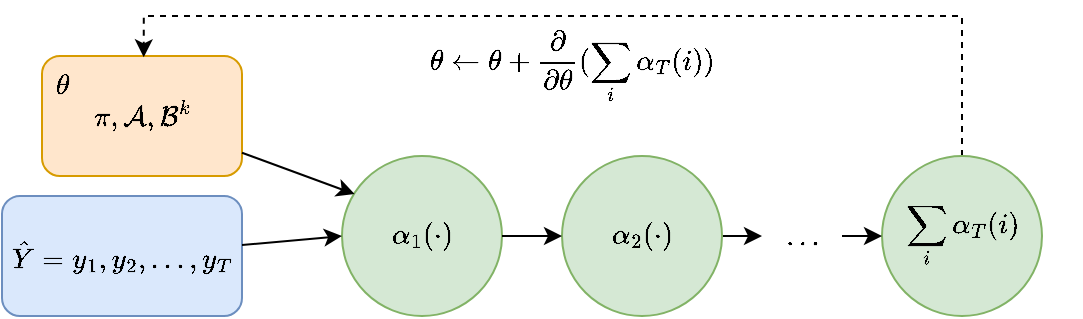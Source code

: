 <mxfile version="22.1.7" type="device">
  <diagram name="Page-1" id="IrJ21_NV24gKu_0WiAIu">
    <mxGraphModel dx="668" dy="385" grid="1" gridSize="10" guides="1" tooltips="1" connect="1" arrows="1" fold="1" page="1" pageScale="1" pageWidth="850" pageHeight="1100" math="1" shadow="0">
      <root>
        <mxCell id="0" />
        <mxCell id="1" parent="0" />
        <mxCell id="Z90WIjOxW-_t78PeYW7R-2" value="$$\pi, \mathcal A, \mathcal B^k$$" style="rounded=1;whiteSpace=wrap;html=1;fillColor=#ffe6cc;strokeColor=#d79b00;" vertex="1" parent="1">
          <mxGeometry x="40" y="310" width="100" height="60" as="geometry" />
        </mxCell>
        <mxCell id="Z90WIjOxW-_t78PeYW7R-3" value="$$\theta$$" style="text;html=1;strokeColor=none;fillColor=none;align=center;verticalAlign=middle;whiteSpace=wrap;rounded=0;" vertex="1" parent="1">
          <mxGeometry x="20" y="310" width="60" height="30" as="geometry" />
        </mxCell>
        <mxCell id="Z90WIjOxW-_t78PeYW7R-6" value="$$\hat Y = y_1, y_2, \dots, y_T$$" style="rounded=1;whiteSpace=wrap;html=1;fillColor=#dae8fc;strokeColor=#6c8ebf;" vertex="1" parent="1">
          <mxGeometry x="20" y="380" width="120" height="60" as="geometry" />
        </mxCell>
        <mxCell id="Z90WIjOxW-_t78PeYW7R-7" value="$$\alpha_1(\cdot)$$" style="ellipse;whiteSpace=wrap;html=1;aspect=fixed;fillColor=#d5e8d4;strokeColor=#82b366;" vertex="1" parent="1">
          <mxGeometry x="190" y="360" width="80" height="80" as="geometry" />
        </mxCell>
        <mxCell id="Z90WIjOxW-_t78PeYW7R-8" style="edgeStyle=none;rounded=0;orthogonalLoop=1;jettySize=auto;html=1;entryX=0.079;entryY=0.238;entryDx=0;entryDy=0;entryPerimeter=0;" edge="1" parent="1" source="Z90WIjOxW-_t78PeYW7R-2" target="Z90WIjOxW-_t78PeYW7R-7">
          <mxGeometry relative="1" as="geometry" />
        </mxCell>
        <mxCell id="Z90WIjOxW-_t78PeYW7R-9" style="edgeStyle=none;rounded=0;orthogonalLoop=1;jettySize=auto;html=1;entryX=0;entryY=0.5;entryDx=0;entryDy=0;" edge="1" parent="1" source="Z90WIjOxW-_t78PeYW7R-6" target="Z90WIjOxW-_t78PeYW7R-7">
          <mxGeometry relative="1" as="geometry" />
        </mxCell>
        <mxCell id="Z90WIjOxW-_t78PeYW7R-12" style="edgeStyle=none;rounded=0;orthogonalLoop=1;jettySize=auto;html=1;" edge="1" parent="1" source="Z90WIjOxW-_t78PeYW7R-10">
          <mxGeometry relative="1" as="geometry">
            <mxPoint x="400" y="400" as="targetPoint" />
          </mxGeometry>
        </mxCell>
        <mxCell id="Z90WIjOxW-_t78PeYW7R-10" value="$$\alpha_2(\cdot)$$" style="ellipse;whiteSpace=wrap;html=1;aspect=fixed;fillColor=#d5e8d4;strokeColor=#82b366;" vertex="1" parent="1">
          <mxGeometry x="300" y="360" width="80" height="80" as="geometry" />
        </mxCell>
        <mxCell id="Z90WIjOxW-_t78PeYW7R-11" style="edgeStyle=none;rounded=0;orthogonalLoop=1;jettySize=auto;html=1;entryX=0;entryY=0.5;entryDx=0;entryDy=0;" edge="1" parent="1" source="Z90WIjOxW-_t78PeYW7R-7" target="Z90WIjOxW-_t78PeYW7R-10">
          <mxGeometry relative="1" as="geometry" />
        </mxCell>
        <mxCell id="Z90WIjOxW-_t78PeYW7R-13" value="$$\dots$$" style="text;html=1;align=center;verticalAlign=middle;resizable=0;points=[];autosize=1;strokeColor=none;fillColor=none;" vertex="1" parent="1">
          <mxGeometry x="380" y="385" width="80" height="30" as="geometry" />
        </mxCell>
        <mxCell id="Z90WIjOxW-_t78PeYW7R-16" style="edgeStyle=orthogonalEdgeStyle;rounded=0;orthogonalLoop=1;jettySize=auto;html=1;dashed=1;exitX=0.5;exitY=0;exitDx=0;exitDy=0;entryX=0.002;entryY=0.356;entryDx=0;entryDy=0;entryPerimeter=0;" edge="1" parent="1" source="Z90WIjOxW-_t78PeYW7R-14" target="Z90WIjOxW-_t78PeYW7R-17">
          <mxGeometry relative="1" as="geometry">
            <mxPoint x="90" y="290" as="targetPoint" />
            <mxPoint x="500.3" y="340" as="sourcePoint" />
            <Array as="points">
              <mxPoint x="500" y="290" />
              <mxPoint x="91" y="290" />
            </Array>
          </mxGeometry>
        </mxCell>
        <mxCell id="Z90WIjOxW-_t78PeYW7R-14" value="$$\sum_i\alpha_T(i)$$" style="ellipse;whiteSpace=wrap;html=1;aspect=fixed;fillColor=#d5e8d4;strokeColor=#82b366;" vertex="1" parent="1">
          <mxGeometry x="460" y="360" width="80" height="80" as="geometry" />
        </mxCell>
        <mxCell id="Z90WIjOxW-_t78PeYW7R-15" style="edgeStyle=none;rounded=0;orthogonalLoop=1;jettySize=auto;html=1;entryX=0;entryY=0.5;entryDx=0;entryDy=0;" edge="1" parent="1" target="Z90WIjOxW-_t78PeYW7R-14">
          <mxGeometry relative="1" as="geometry">
            <mxPoint x="440" y="400" as="sourcePoint" />
          </mxGeometry>
        </mxCell>
        <mxCell id="Z90WIjOxW-_t78PeYW7R-17" value="$$\theta \leftarrow \theta + \frac{\partial}{\partial \theta}(\sum_i\alpha_T(i))$$" style="text;html=1;align=center;verticalAlign=middle;resizable=0;points=[];autosize=1;strokeColor=none;fillColor=none;" vertex="1" parent="1">
          <mxGeometry x="90" y="300" width="430" height="30" as="geometry" />
        </mxCell>
      </root>
    </mxGraphModel>
  </diagram>
</mxfile>
